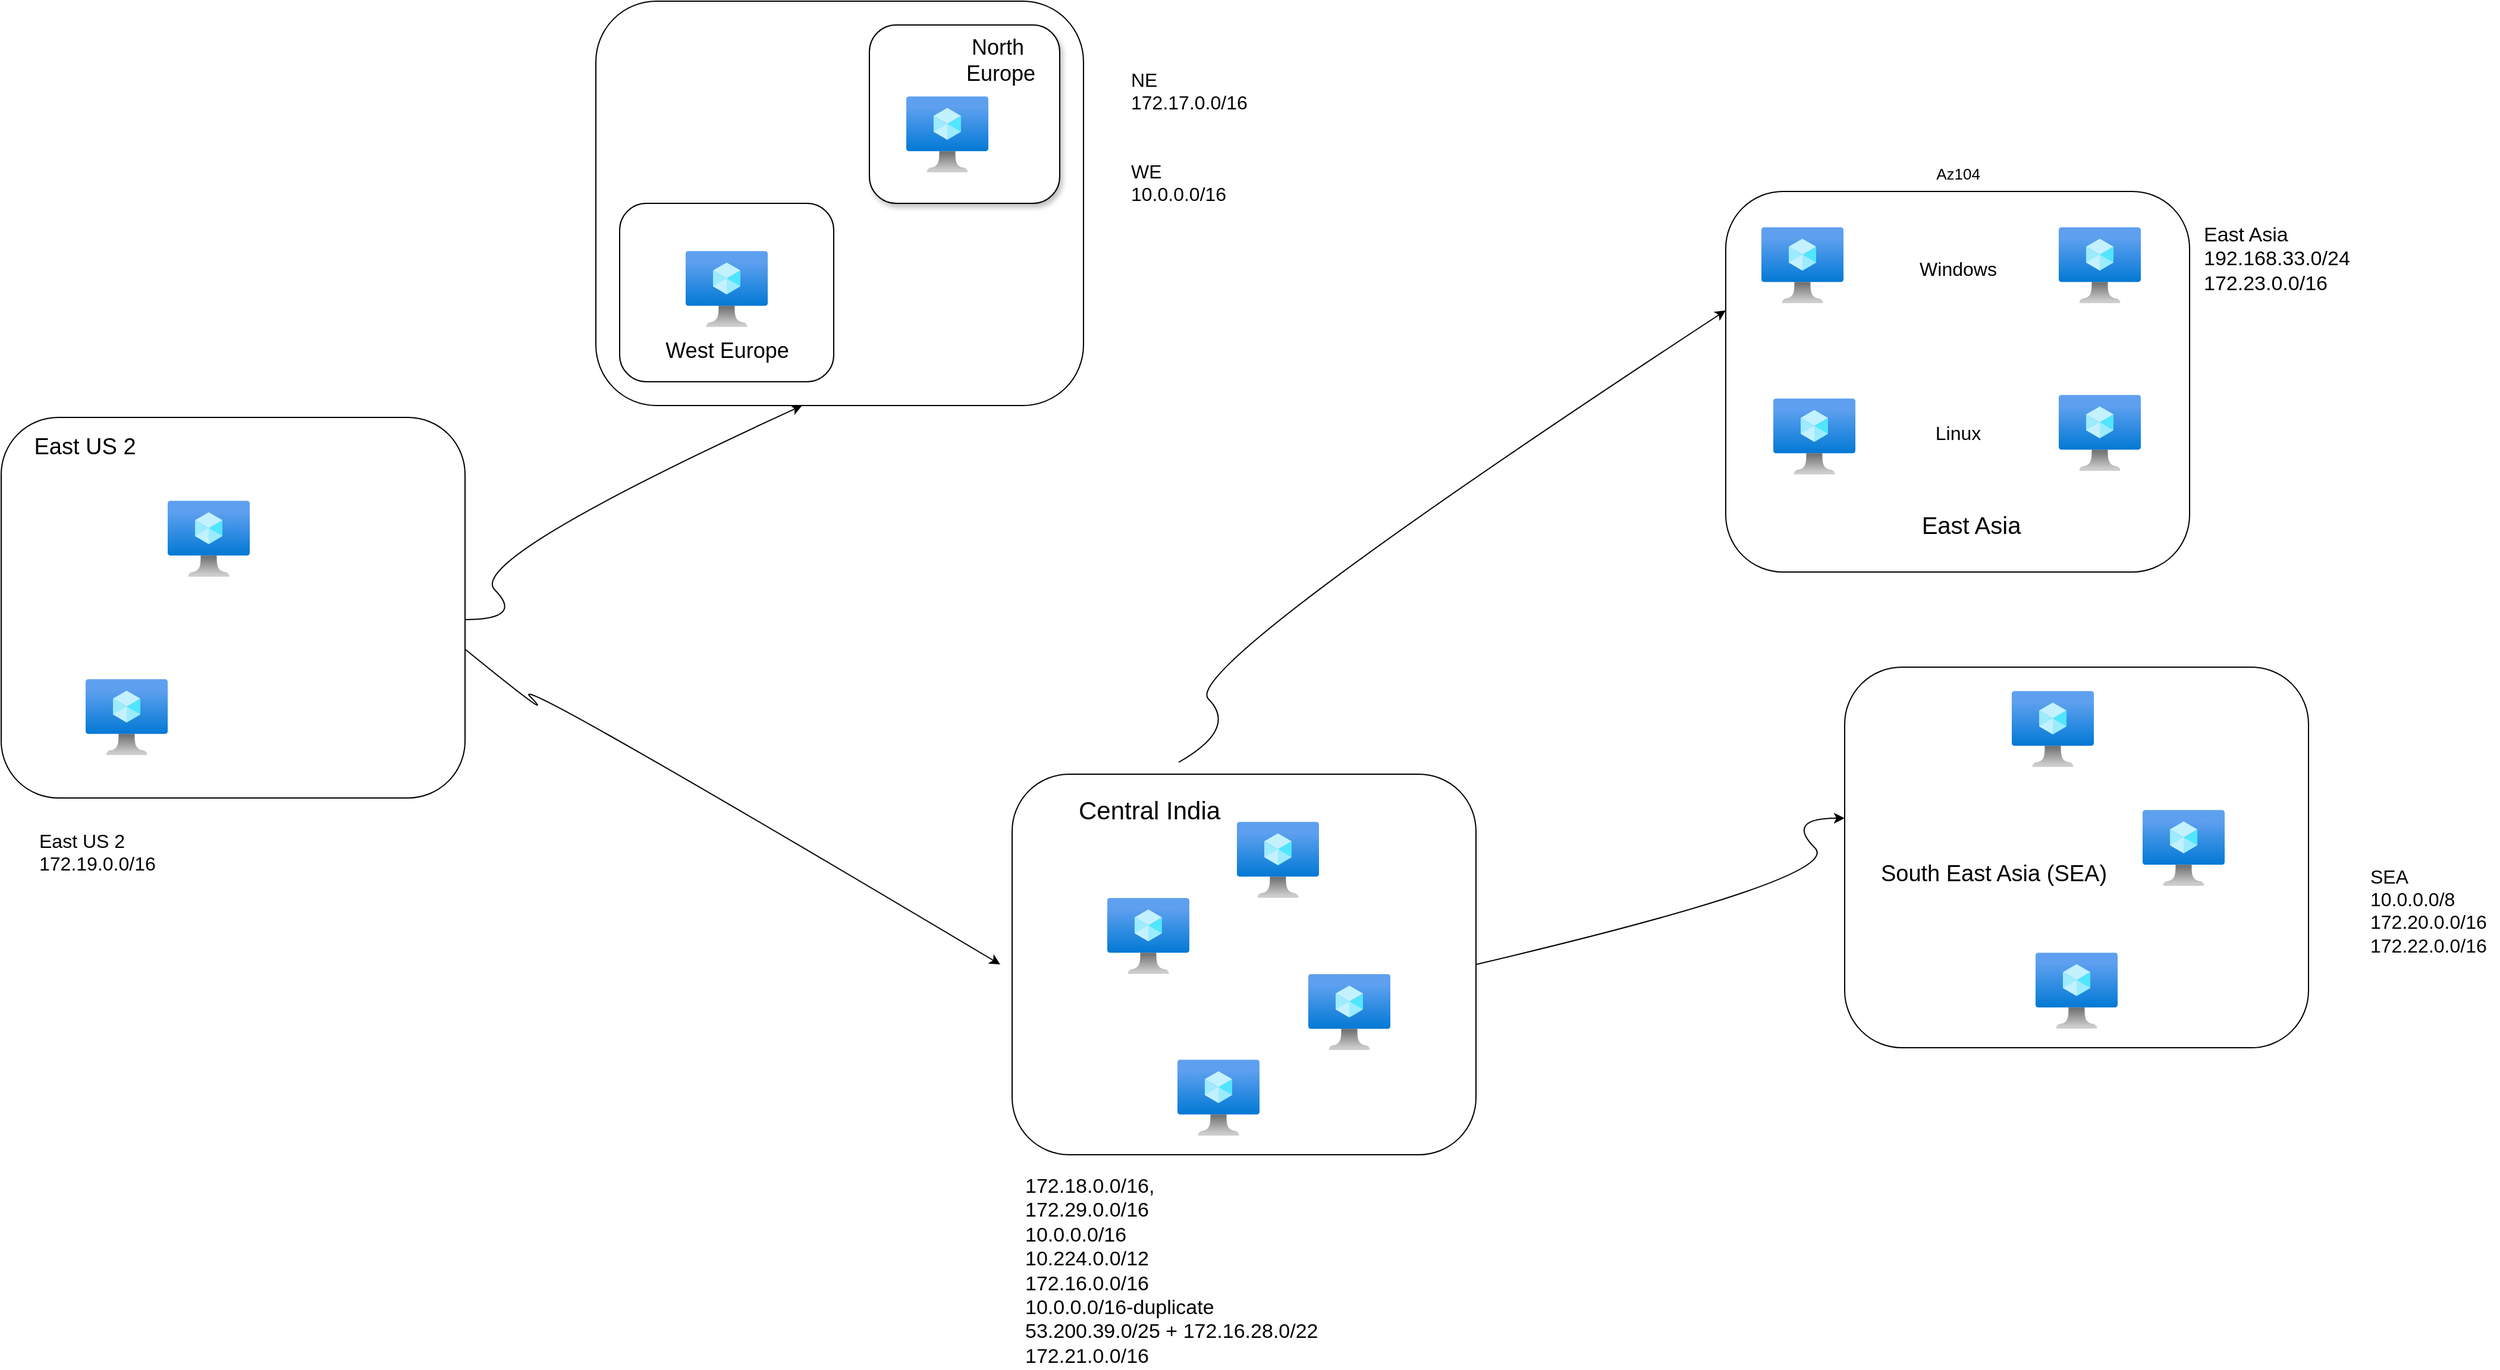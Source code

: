 <mxfile version="26.2.7" pages="4">
  <diagram name="VM Location Region" id="DYNFZNy9s7Flz7Rx167I">
    <mxGraphModel dx="3590" dy="1630" grid="1" gridSize="10" guides="1" tooltips="1" connect="1" arrows="1" fold="1" page="0" pageScale="1" pageWidth="850" pageHeight="1100" math="0" shadow="0">
      <root>
        <mxCell id="0" />
        <mxCell id="1" parent="0" />
        <mxCell id="4VQiV0ycE3jQWibe9DLj-18" value="" style="rounded=1;whiteSpace=wrap;html=1;" vertex="1" parent="1">
          <mxGeometry x="-910" y="80" width="390" height="320" as="geometry" />
        </mxCell>
        <mxCell id="4VQiV0ycE3jQWibe9DLj-17" value="" style="rounded=1;whiteSpace=wrap;html=1;" vertex="1" parent="1">
          <mxGeometry x="-410" y="-270" width="410" height="340" as="geometry" />
        </mxCell>
        <mxCell id="4VQiV0ycE3jQWibe9DLj-16" value="" style="rounded=1;whiteSpace=wrap;html=1;" vertex="1" parent="1">
          <mxGeometry x="640" y="290" width="390" height="320" as="geometry" />
        </mxCell>
        <mxCell id="4VQiV0ycE3jQWibe9DLj-15" value="" style="rounded=1;whiteSpace=wrap;html=1;" vertex="1" parent="1">
          <mxGeometry x="-60" y="380" width="390" height="320" as="geometry" />
        </mxCell>
        <mxCell id="4VQiV0ycE3jQWibe9DLj-3" value="" style="image;html=1;points=[];align=center;fontSize=12;image=img/lib/azure2/compute/Virtual_Machine.svg;aspect=fixed;" vertex="1" parent="1">
          <mxGeometry x="20" y="484" width="69" height="64" as="geometry" />
        </mxCell>
        <mxCell id="4VQiV0ycE3jQWibe9DLj-4" value="" style="image;html=1;points=[];align=center;fontSize=12;image=img/lib/azure2/compute/Virtual_Machine.svg;aspect=fixed;" vertex="1" parent="1">
          <mxGeometry x="79" y="620" width="69" height="64" as="geometry" />
        </mxCell>
        <mxCell id="4VQiV0ycE3jQWibe9DLj-5" value="" style="image;html=1;points=[];align=center;fontSize=12;image=img/lib/azure2/compute/Virtual_Machine.svg;aspect=fixed;" vertex="1" parent="1">
          <mxGeometry x="129" y="420" width="69" height="64" as="geometry" />
        </mxCell>
        <mxCell id="4VQiV0ycE3jQWibe9DLj-6" value="" style="image;html=1;points=[];align=center;fontSize=12;image=img/lib/azure2/compute/Virtual_Machine.svg;aspect=fixed;" vertex="1" parent="1">
          <mxGeometry x="780.5" y="310" width="69" height="64" as="geometry" />
        </mxCell>
        <mxCell id="4VQiV0ycE3jQWibe9DLj-9" value="" style="image;html=1;points=[];align=center;fontSize=12;image=img/lib/azure2/compute/Virtual_Machine.svg;aspect=fixed;" vertex="1" parent="1">
          <mxGeometry x="-839" y="300" width="69" height="64" as="geometry" />
        </mxCell>
        <mxCell id="4VQiV0ycE3jQWibe9DLj-10" value="" style="image;html=1;points=[];align=center;fontSize=12;image=img/lib/azure2/compute/Virtual_Machine.svg;aspect=fixed;" vertex="1" parent="1">
          <mxGeometry x="-770" y="150" width="69" height="64" as="geometry" />
        </mxCell>
        <mxCell id="4VQiV0ycE3jQWibe9DLj-11" value="" style="image;html=1;points=[];align=center;fontSize=12;image=img/lib/azure2/compute/Virtual_Machine.svg;aspect=fixed;" vertex="1" parent="1">
          <mxGeometry x="189" y="548" width="69" height="64" as="geometry" />
        </mxCell>
        <mxCell id="4VQiV0ycE3jQWibe9DLj-12" value="" style="image;html=1;points=[];align=center;fontSize=12;image=img/lib/azure2/compute/Virtual_Machine.svg;aspect=fixed;imageBorder=none;" vertex="1" parent="1">
          <mxGeometry x="890.5" y="410" width="69" height="64" as="geometry" />
        </mxCell>
        <mxCell id="4VQiV0ycE3jQWibe9DLj-21" value="" style="rounded=1;whiteSpace=wrap;html=1;shadow=1;" vertex="1" parent="1">
          <mxGeometry x="-180" y="-250" width="160" height="150" as="geometry" />
        </mxCell>
        <mxCell id="4VQiV0ycE3jQWibe9DLj-13" value="" style="image;html=1;points=[];align=center;fontSize=12;image=img/lib/azure2/compute/Virtual_Machine.svg;aspect=fixed;" vertex="1" parent="1">
          <mxGeometry x="800.5" y="530" width="69" height="64" as="geometry" />
        </mxCell>
        <mxCell id="4VQiV0ycE3jQWibe9DLj-19" value="East US 2" style="text;html=1;align=center;verticalAlign=middle;resizable=0;points=[];autosize=1;strokeColor=none;fillColor=none;strokeWidth=4;fontSize=19;" vertex="1" parent="1">
          <mxGeometry x="-895" y="85" width="110" height="40" as="geometry" />
        </mxCell>
        <mxCell id="4VQiV0ycE3jQWibe9DLj-20" value="" style="rounded=1;whiteSpace=wrap;html=1;" vertex="1" parent="1">
          <mxGeometry x="-390" y="-100" width="180" height="150" as="geometry" />
        </mxCell>
        <mxCell id="4VQiV0ycE3jQWibe9DLj-22" value="Central India" style="text;html=1;align=center;verticalAlign=middle;resizable=0;points=[];autosize=1;strokeColor=none;fillColor=none;fontSize=21;" vertex="1" parent="1">
          <mxGeometry x="-15.5" y="390" width="140" height="40" as="geometry" />
        </mxCell>
        <mxCell id="4VQiV0ycE3jQWibe9DLj-7" value="" style="image;html=1;points=[];align=center;fontSize=12;image=img/lib/azure2/compute/Virtual_Machine.svg;aspect=fixed;" vertex="1" parent="1">
          <mxGeometry x="-149" y="-190" width="69" height="64" as="geometry" />
        </mxCell>
        <mxCell id="4VQiV0ycE3jQWibe9DLj-8" value="" style="image;html=1;points=[];align=center;fontSize=12;image=img/lib/azure2/compute/Virtual_Machine.svg;aspect=fixed;" vertex="1" parent="1">
          <mxGeometry x="-334.5" y="-60" width="69" height="64" as="geometry" />
        </mxCell>
        <mxCell id="4VQiV0ycE3jQWibe9DLj-23" value="West Europe" style="text;html=1;align=center;verticalAlign=middle;resizable=0;points=[];autosize=1;strokeColor=none;fillColor=none;fontSize=18;" vertex="1" parent="1">
          <mxGeometry x="-365" y="4" width="130" height="40" as="geometry" />
        </mxCell>
        <mxCell id="4VQiV0ycE3jQWibe9DLj-24" value="North&amp;nbsp;&lt;div&gt;Europe&lt;/div&gt;" style="text;html=1;align=center;verticalAlign=middle;resizable=0;points=[];autosize=1;strokeColor=none;fillColor=none;fontSize=18;" vertex="1" parent="1">
          <mxGeometry x="-110" y="-250" width="80" height="60" as="geometry" />
        </mxCell>
        <mxCell id="4VQiV0ycE3jQWibe9DLj-25" value="South East Asia (SEA)" style="text;html=1;align=center;verticalAlign=middle;resizable=0;points=[];autosize=1;strokeColor=none;fillColor=none;fontSize=19;" vertex="1" parent="1">
          <mxGeometry x="659.5" y="444" width="210" height="40" as="geometry" />
        </mxCell>
        <mxCell id="4VQiV0ycE3jQWibe9DLj-26" value="" style="rounded=1;whiteSpace=wrap;html=1;" vertex="1" parent="1">
          <mxGeometry x="540" y="-110" width="390" height="320" as="geometry" />
        </mxCell>
        <mxCell id="4VQiV0ycE3jQWibe9DLj-27" value="East Asia" style="text;html=1;align=center;verticalAlign=middle;resizable=0;points=[];autosize=1;strokeColor=none;fillColor=none;fontSize=20;" vertex="1" parent="1">
          <mxGeometry x="690.5" y="150" width="110" height="40" as="geometry" />
        </mxCell>
        <mxCell id="4VQiV0ycE3jQWibe9DLj-28" value="" style="image;html=1;points=[];align=center;fontSize=12;image=img/lib/azure2/compute/Virtual_Machine.svg;aspect=fixed;" vertex="1" parent="1">
          <mxGeometry x="820" y="61" width="69" height="64" as="geometry" />
        </mxCell>
        <mxCell id="4VQiV0ycE3jQWibe9DLj-30" value="" style="image;html=1;points=[];align=center;fontSize=12;image=img/lib/azure2/compute/Virtual_Machine.svg;aspect=fixed;" vertex="1" parent="1">
          <mxGeometry x="820" y="-80" width="69" height="64" as="geometry" />
        </mxCell>
        <mxCell id="4VQiV0ycE3jQWibe9DLj-31" value="" style="image;html=1;points=[];align=center;fontSize=12;image=img/lib/azure2/compute/Virtual_Machine.svg;aspect=fixed;" vertex="1" parent="1">
          <mxGeometry x="570" y="-80" width="69" height="64" as="geometry" />
        </mxCell>
        <mxCell id="4VQiV0ycE3jQWibe9DLj-32" value="Az104" style="text;html=1;align=center;verticalAlign=middle;resizable=0;points=[];autosize=1;strokeColor=none;fillColor=none;fontSize=13;" vertex="1" parent="1">
          <mxGeometry x="705" y="-140" width="60" height="30" as="geometry" />
        </mxCell>
        <mxCell id="4VQiV0ycE3jQWibe9DLj-33" value="" style="curved=1;endArrow=classic;html=1;rounded=0;entryX=0;entryY=0.432;entryDx=0;entryDy=0;entryPerimeter=0;" edge="1" parent="1">
          <mxGeometry width="50" height="50" relative="1" as="geometry">
            <mxPoint x="80" y="370" as="sourcePoint" />
            <mxPoint x="540" y="-10" as="targetPoint" />
            <Array as="points">
              <mxPoint x="130" y="341.76" />
              <mxPoint x="80" y="291.76" />
            </Array>
          </mxGeometry>
        </mxCell>
        <mxCell id="4VQiV0ycE3jQWibe9DLj-35" value="" style="curved=1;endArrow=classic;html=1;rounded=0;entryX=0.423;entryY=1;entryDx=0;entryDy=0;entryPerimeter=0;" edge="1" parent="1" target="4VQiV0ycE3jQWibe9DLj-17">
          <mxGeometry width="50" height="50" relative="1" as="geometry">
            <mxPoint x="-520" y="250" as="sourcePoint" />
            <mxPoint x="-470" y="200" as="targetPoint" />
            <Array as="points">
              <mxPoint x="-470" y="250" />
              <mxPoint x="-520" y="200" />
            </Array>
          </mxGeometry>
        </mxCell>
        <mxCell id="4VQiV0ycE3jQWibe9DLj-36" value="" style="curved=1;endArrow=classic;html=1;rounded=0;exitX=1;exitY=0.609;exitDx=0;exitDy=0;exitPerimeter=0;" edge="1" parent="1" source="4VQiV0ycE3jQWibe9DLj-18">
          <mxGeometry width="50" height="50" relative="1" as="geometry">
            <mxPoint x="-490" y="340" as="sourcePoint" />
            <mxPoint x="-70" y="540" as="targetPoint" />
            <Array as="points">
              <mxPoint x="-440" y="340" />
              <mxPoint x="-490" y="290" />
            </Array>
          </mxGeometry>
        </mxCell>
        <mxCell id="4VQiV0ycE3jQWibe9DLj-37" value="" style="curved=1;endArrow=classic;html=1;rounded=0;exitX=1;exitY=0.5;exitDx=0;exitDy=0;" edge="1" parent="1" source="4VQiV0ycE3jQWibe9DLj-15">
          <mxGeometry width="50" height="50" relative="1" as="geometry">
            <mxPoint x="590" y="467" as="sourcePoint" />
            <mxPoint x="640" y="417" as="targetPoint" />
            <Array as="points">
              <mxPoint x="640" y="467" />
              <mxPoint x="590" y="417" />
            </Array>
          </mxGeometry>
        </mxCell>
        <mxCell id="4VQiV0ycE3jQWibe9DLj-39" value="172.18.0.0/16,&#xa;172.29.0.0/16&#xa;10.0.0.0/16&#xa;10.224.0.0/12&#xa;172.16.0.0/16&#xa;10.0.0.0/16-duplicate&#xa;53.200.39.0/25 + 172.16.28.0/22&#xa;172.21.0.0/16" style="text;whiteSpace=wrap;fontSize=17;" vertex="1" parent="1">
          <mxGeometry x="-51.5" y="710" width="330" height="80" as="geometry" />
        </mxCell>
        <mxCell id="4VQiV0ycE3jQWibe9DLj-40" value="East US 2&#xa;172.19.0.0/16" style="text;whiteSpace=wrap;fontSize=16;" vertex="1" parent="1">
          <mxGeometry x="-880" y="420" width="110" height="50" as="geometry" />
        </mxCell>
        <mxCell id="4VQiV0ycE3jQWibe9DLj-41" value="NE&#xa;172.17.0.0/16&#xa;&#xa;&#xa;WE&#xa;10.0.0.0/16" style="text;whiteSpace=wrap;fontSize=16;" vertex="1" parent="1">
          <mxGeometry x="38" y="-220" width="110" height="110" as="geometry" />
        </mxCell>
        <mxCell id="4VQiV0ycE3jQWibe9DLj-42" value="SEA&#xa;10.0.0.0/8&#xa;172.20.0.0/16&#xa;172.22.0.0/16" style="text;whiteSpace=wrap;fontSize=16;" vertex="1" parent="1">
          <mxGeometry x="1080" y="450" width="110" height="80" as="geometry" />
        </mxCell>
        <mxCell id="4VQiV0ycE3jQWibe9DLj-44" value="East Asia&#xa;192.168.33.0/24&#xa;172.23.0.0/16" style="text;whiteSpace=wrap;fontSize=17;" vertex="1" parent="1">
          <mxGeometry x="940" y="-90" width="150" height="80" as="geometry" />
        </mxCell>
        <mxCell id="4VQiV0ycE3jQWibe9DLj-45" value="" style="image;html=1;points=[];align=center;fontSize=12;image=img/lib/azure2/compute/Virtual_Machine.svg;aspect=fixed;" vertex="1" parent="1">
          <mxGeometry x="580" y="64" width="69" height="64" as="geometry" />
        </mxCell>
        <mxCell id="4VQiV0ycE3jQWibe9DLj-46" value="Windows" style="text;html=1;align=center;verticalAlign=middle;resizable=0;points=[];autosize=1;strokeColor=none;fillColor=none;fontSize=16;" vertex="1" parent="1">
          <mxGeometry x="690" y="-60" width="90" height="30" as="geometry" />
        </mxCell>
        <mxCell id="4VQiV0ycE3jQWibe9DLj-47" value="Linux" style="text;html=1;align=center;verticalAlign=middle;resizable=0;points=[];autosize=1;strokeColor=none;fillColor=none;fontSize=16;" vertex="1" parent="1">
          <mxGeometry x="705" y="78" width="60" height="30" as="geometry" />
        </mxCell>
      </root>
    </mxGraphModel>
  </diagram>
  <diagram id="l08arMTPYN7agoewwX8U" name="Compute-n-Network">
    <mxGraphModel dx="2041" dy="1244" grid="1" gridSize="10" guides="1" tooltips="1" connect="1" arrows="1" fold="1" page="0" pageScale="1" pageWidth="850" pageHeight="1100" math="0" shadow="0">
      <root>
        <mxCell id="0" />
        <mxCell id="1" parent="0" />
        <mxCell id="w0KHQj9pJF_UADy50dS0-27" value="" style="whiteSpace=wrap;html=1;" parent="1" vertex="1">
          <mxGeometry x="650" y="210" width="200" height="450" as="geometry" />
        </mxCell>
        <mxCell id="w0KHQj9pJF_UADy50dS0-79" value="" style="whiteSpace=wrap;html=1;" parent="1" vertex="1">
          <mxGeometry x="705" y="450" width="120" height="60" as="geometry" />
        </mxCell>
        <mxCell id="w0KHQj9pJF_UADy50dS0-2" value="" style="whiteSpace=wrap;html=1;" parent="1" vertex="1">
          <mxGeometry x="910" y="140" width="309.5" height="530" as="geometry" />
        </mxCell>
        <mxCell id="w0KHQj9pJF_UADy50dS0-43" value="" style="whiteSpace=wrap;html=1;" parent="1" vertex="1">
          <mxGeometry x="909" y="150" width="310" height="180" as="geometry" />
        </mxCell>
        <mxCell id="w0KHQj9pJF_UADy50dS0-16" value="" style="whiteSpace=wrap;html=1;" parent="1" vertex="1">
          <mxGeometry x="240" y="100" width="310" height="580" as="geometry" />
        </mxCell>
        <mxCell id="w0KHQj9pJF_UADy50dS0-3" value="" style="whiteSpace=wrap;html=1;" parent="1" vertex="1">
          <mxGeometry x="240" y="470" width="310" height="180" as="geometry" />
        </mxCell>
        <mxCell id="w0KHQj9pJF_UADy50dS0-1" value="" style="whiteSpace=wrap;html=1;" parent="1" vertex="1">
          <mxGeometry x="240" y="140" width="310" height="180" as="geometry" />
        </mxCell>
        <mxCell id="qfs_NuNAC8JmG2uyO3-U-1" value="" style="image;aspect=fixed;html=1;points=[];align=center;fontSize=12;image=img/lib/azure2/compute/Disks.svg;" parent="1" vertex="1">
          <mxGeometry x="280" y="160" width="40.71" height="40" as="geometry" />
        </mxCell>
        <mxCell id="qfs_NuNAC8JmG2uyO3-U-2" value="" style="image;aspect=fixed;html=1;points=[];align=center;fontSize=12;image=img/lib/azure2/compute/Disks.svg;" parent="1" vertex="1">
          <mxGeometry x="440" y="160" width="40.71" height="40" as="geometry" />
        </mxCell>
        <mxCell id="qfs_NuNAC8JmG2uyO3-U-3" value="" style="image;aspect=fixed;html=1;points=[];align=center;fontSize=12;image=img/lib/azure2/compute/Virtual_Machine.svg;" parent="1" vertex="1">
          <mxGeometry x="350" y="240" width="69" height="64" as="geometry" />
        </mxCell>
        <mxCell id="qfs_NuNAC8JmG2uyO3-U-4" value="" style="image;aspect=fixed;html=1;points=[];align=center;fontSize=12;image=img/lib/azure2/compute/Disks.svg;" parent="1" vertex="1">
          <mxGeometry x="960" y="160" width="40.71" height="40" as="geometry" />
        </mxCell>
        <mxCell id="qfs_NuNAC8JmG2uyO3-U-5" value="" style="image;aspect=fixed;html=1;points=[];align=center;fontSize=12;image=img/lib/azure2/compute/Disks.svg;" parent="1" vertex="1">
          <mxGeometry x="1120" y="160" width="40.71" height="40" as="geometry" />
        </mxCell>
        <mxCell id="qfs_NuNAC8JmG2uyO3-U-6" value="" style="image;aspect=fixed;html=1;points=[];align=center;fontSize=12;image=img/lib/azure2/compute/Virtual_Machine.svg;" parent="1" vertex="1">
          <mxGeometry x="1030" y="240" width="69" height="64" as="geometry" />
        </mxCell>
        <mxCell id="qfs_NuNAC8JmG2uyO3-U-7" value="" style="image;aspect=fixed;html=1;points=[];align=center;fontSize=12;image=img/lib/azure2/compute/Disks.svg;" parent="1" vertex="1">
          <mxGeometry x="364.14" y="510" width="40.71" height="40" as="geometry" />
        </mxCell>
        <mxCell id="w0KHQj9pJF_UADy50dS0-70" style="edgeStyle=orthogonalEdgeStyle;rounded=0;orthogonalLoop=1;jettySize=auto;html=1;fillColor=#60a917;strokeColor=#2D7600;" parent="1" source="qfs_NuNAC8JmG2uyO3-U-9" target="w0KHQj9pJF_UADy50dS0-8" edge="1">
          <mxGeometry relative="1" as="geometry" />
        </mxCell>
        <mxCell id="qfs_NuNAC8JmG2uyO3-U-9" value="" style="image;aspect=fixed;html=1;points=[];align=center;fontSize=12;image=img/lib/azure2/compute/Virtual_Machine.svg;" parent="1" vertex="1">
          <mxGeometry x="350" y="570" width="69" height="64" as="geometry" />
        </mxCell>
        <mxCell id="w0KHQj9pJF_UADy50dS0-4" value="VM-1" style="text;html=1;align=center;verticalAlign=middle;resizable=0;points=[];autosize=1;strokeColor=none;fillColor=none;" parent="1" vertex="1">
          <mxGeometry x="430.71" y="288" width="50" height="30" as="geometry" />
        </mxCell>
        <mxCell id="w0KHQj9pJF_UADy50dS0-5" value="VM-2" style="text;html=1;align=center;verticalAlign=middle;resizable=0;points=[];autosize=1;strokeColor=none;fillColor=none;" parent="1" vertex="1">
          <mxGeometry x="1099" y="288" width="50" height="30" as="geometry" />
        </mxCell>
        <mxCell id="w0KHQj9pJF_UADy50dS0-6" value="VM-3" style="text;html=1;align=center;verticalAlign=middle;resizable=0;points=[];autosize=1;strokeColor=none;fillColor=none;" parent="1" vertex="1">
          <mxGeometry x="430.71" y="604" width="50" height="30" as="geometry" />
        </mxCell>
        <mxCell id="w0KHQj9pJF_UADy50dS0-7" value="" style="image;aspect=fixed;html=1;points=[];align=center;fontSize=12;image=img/lib/azure2/networking/Network_Interfaces.svg;" parent="1" vertex="1">
          <mxGeometry x="397.69" y="570" width="22.67" height="20" as="geometry" />
        </mxCell>
        <mxCell id="w0KHQj9pJF_UADy50dS0-8" value="" style="image;aspect=fixed;html=1;points=[];align=center;fontSize=12;image=img/lib/azure2/networking/Network_Interfaces.svg;" parent="1" vertex="1">
          <mxGeometry x="687.33" y="330" width="22.67" height="20" as="geometry" />
        </mxCell>
        <mxCell id="w0KHQj9pJF_UADy50dS0-71" style="edgeStyle=orthogonalEdgeStyle;rounded=0;orthogonalLoop=1;jettySize=auto;html=1;" parent="1" source="w0KHQj9pJF_UADy50dS0-9" target="w0KHQj9pJF_UADy50dS0-12" edge="1">
          <mxGeometry relative="1" as="geometry" />
        </mxCell>
        <mxCell id="w0KHQj9pJF_UADy50dS0-9" value="" style="image;aspect=fixed;html=1;points=[];align=center;fontSize=12;image=img/lib/azure2/networking/Network_Interfaces.svg;" parent="1" vertex="1">
          <mxGeometry x="1015.36" y="240" width="22.67" height="20" as="geometry" />
        </mxCell>
        <mxCell id="w0KHQj9pJF_UADy50dS0-11" value="" style="image;aspect=fixed;html=1;points=[];align=center;fontSize=12;image=img/lib/azure2/networking/Network_Interfaces.svg;" parent="1" vertex="1">
          <mxGeometry x="404.85" y="270" width="22.67" height="20" as="geometry" />
        </mxCell>
        <mxCell id="w0KHQj9pJF_UADy50dS0-12" value="" style="image;aspect=fixed;html=1;points=[];align=center;fontSize=12;image=img/lib/azure2/networking/Network_Interfaces.svg;" parent="1" vertex="1">
          <mxGeometry x="774.46" y="326" width="22.67" height="20" as="geometry" />
        </mxCell>
        <mxCell id="w0KHQj9pJF_UADy50dS0-13" value="East Asia" style="text;html=1;align=center;verticalAlign=middle;resizable=0;points=[];autosize=1;strokeColor=none;fillColor=none;" parent="1" vertex="1">
          <mxGeometry x="240" y="70" width="70" height="30" as="geometry" />
        </mxCell>
        <mxCell id="w0KHQj9pJF_UADy50dS0-14" value="" style="image;aspect=fixed;html=1;points=[];align=center;fontSize=12;image=img/lib/azure2/networking/Bastions.svg;" parent="1" vertex="1">
          <mxGeometry x="102.67" y="370" width="34.12" height="40" as="geometry" />
        </mxCell>
        <mxCell id="w0KHQj9pJF_UADy50dS0-40" style="edgeStyle=orthogonalEdgeStyle;rounded=0;orthogonalLoop=1;jettySize=auto;html=1;" parent="1" source="w0KHQj9pJF_UADy50dS0-15" target="qfs_NuNAC8JmG2uyO3-U-9" edge="1">
          <mxGeometry relative="1" as="geometry">
            <Array as="points">
              <mxPoint x="120" y="602" />
            </Array>
          </mxGeometry>
        </mxCell>
        <mxCell id="w0KHQj9pJF_UADy50dS0-15" value="Bastion" style="text;html=1;align=center;verticalAlign=middle;resizable=0;points=[];autosize=1;strokeColor=none;fillColor=none;" parent="1" vertex="1">
          <mxGeometry x="89.73" y="420" width="60" height="30" as="geometry" />
        </mxCell>
        <mxCell id="w0KHQj9pJF_UADy50dS0-17" value="Subnet-A" style="text;html=1;align=center;verticalAlign=middle;resizable=0;points=[];autosize=1;strokeColor=none;fillColor=none;" parent="1" vertex="1">
          <mxGeometry x="350" y="110" width="70" height="30" as="geometry" />
        </mxCell>
        <mxCell id="w0KHQj9pJF_UADy50dS0-18" value="Subnet-B" style="text;html=1;align=center;verticalAlign=middle;resizable=0;points=[];autosize=1;strokeColor=none;fillColor=none;" parent="1" vertex="1">
          <mxGeometry x="340" y="660" width="70" height="30" as="geometry" />
        </mxCell>
        <mxCell id="w0KHQj9pJF_UADy50dS0-19" value="Subnet-1" style="text;html=1;align=center;verticalAlign=middle;resizable=0;points=[];autosize=1;strokeColor=none;fillColor=none;" parent="1" vertex="1">
          <mxGeometry x="1030" y="304" width="70" height="30" as="geometry" />
        </mxCell>
        <mxCell id="w0KHQj9pJF_UADy50dS0-20" value="OS Disk" style="text;html=1;align=center;verticalAlign=middle;resizable=0;points=[];autosize=1;strokeColor=none;fillColor=none;" parent="1" vertex="1">
          <mxGeometry x="260" y="200" width="70" height="30" as="geometry" />
        </mxCell>
        <mxCell id="w0KHQj9pJF_UADy50dS0-21" value="OS Disk" style="text;html=1;align=center;verticalAlign=middle;resizable=0;points=[];autosize=1;strokeColor=none;fillColor=none;" parent="1" vertex="1">
          <mxGeometry x="350.36" y="480" width="70" height="30" as="geometry" />
        </mxCell>
        <mxCell id="w0KHQj9pJF_UADy50dS0-22" value="OS Disk" style="text;html=1;align=center;verticalAlign=middle;resizable=0;points=[];autosize=1;strokeColor=none;fillColor=none;" parent="1" vertex="1">
          <mxGeometry x="945.36" y="200" width="70" height="30" as="geometry" />
        </mxCell>
        <mxCell id="w0KHQj9pJF_UADy50dS0-23" value="Data Disk" style="text;html=1;align=center;verticalAlign=middle;resizable=0;points=[];autosize=1;strokeColor=none;fillColor=none;" parent="1" vertex="1">
          <mxGeometry x="420.36" y="200" width="80" height="30" as="geometry" />
        </mxCell>
        <mxCell id="w0KHQj9pJF_UADy50dS0-24" value="Data Disk" style="text;html=1;align=center;verticalAlign=middle;resizable=0;points=[];autosize=1;strokeColor=none;fillColor=none;" parent="1" vertex="1">
          <mxGeometry x="1099" y="200" width="80" height="30" as="geometry" />
        </mxCell>
        <mxCell id="w0KHQj9pJF_UADy50dS0-26" value="" style="image;aspect=fixed;html=1;points=[];align=center;fontSize=12;image=img/lib/azure2/compute/Virtual_Machine.svg;" parent="1" vertex="1">
          <mxGeometry x="710" y="287" width="69" height="64" as="geometry" />
        </mxCell>
        <mxCell id="w0KHQj9pJF_UADy50dS0-28" value="VNet-Non-Prod" style="text;html=1;align=center;verticalAlign=middle;resizable=0;points=[];autosize=1;strokeColor=none;fillColor=none;" parent="1" vertex="1">
          <mxGeometry x="1009" y="110" width="110" height="30" as="geometry" />
        </mxCell>
        <mxCell id="w0KHQj9pJF_UADy50dS0-29" value="VNet-Prod" style="text;html=1;align=center;verticalAlign=middle;resizable=0;points=[];autosize=1;strokeColor=none;fillColor=none;" parent="1" vertex="1">
          <mxGeometry x="350.71" y="78" width="80" height="30" as="geometry" />
        </mxCell>
        <mxCell id="w0KHQj9pJF_UADy50dS0-30" value="VNet-Hub/Subnet-NVA" style="text;html=1;align=center;verticalAlign=middle;resizable=0;points=[];autosize=1;strokeColor=none;fillColor=none;" parent="1" vertex="1">
          <mxGeometry x="669.5" y="170" width="150" height="30" as="geometry" />
        </mxCell>
        <mxCell id="w0KHQj9pJF_UADy50dS0-32" style="edgeStyle=orthogonalEdgeStyle;rounded=0;orthogonalLoop=1;jettySize=auto;html=1;entryX=1;entryY=0.5;entryDx=0;entryDy=0;" parent="1" source="w0KHQj9pJF_UADy50dS0-31" target="w0KHQj9pJF_UADy50dS0-1" edge="1">
          <mxGeometry relative="1" as="geometry">
            <Array as="points">
              <mxPoint x="580" y="230" />
            </Array>
          </mxGeometry>
        </mxCell>
        <mxCell id="w0KHQj9pJF_UADy50dS0-31" value="" style="image;aspect=fixed;html=1;points=[];align=center;fontSize=12;image=img/lib/azure2/networking/Network_Security_Groups.svg;" parent="1" vertex="1">
          <mxGeometry x="570" y="372" width="32.94" height="40" as="geometry" />
        </mxCell>
        <mxCell id="w0KHQj9pJF_UADy50dS0-35" style="edgeStyle=orthogonalEdgeStyle;rounded=0;orthogonalLoop=1;jettySize=auto;html=1;entryX=1.003;entryY=0.55;entryDx=0;entryDy=0;entryPerimeter=0;" parent="1" source="w0KHQj9pJF_UADy50dS0-31" target="w0KHQj9pJF_UADy50dS0-3" edge="1">
          <mxGeometry relative="1" as="geometry">
            <Array as="points">
              <mxPoint x="587" y="569" />
            </Array>
          </mxGeometry>
        </mxCell>
        <mxCell id="w0KHQj9pJF_UADy50dS0-36" value="&lt;span style=&quot;color: rgb(0, 0, 0); font-family: Helvetica; font-size: 12px; font-style: normal; font-variant-ligatures: normal; font-variant-caps: normal; font-weight: 400; letter-spacing: normal; orphans: 2; text-align: center; text-indent: 0px; text-transform: none; widows: 2; word-spacing: 0px; -webkit-text-stroke-width: 0px; white-space: nowrap; background-color: rgb(255, 255, 255); text-decoration-thickness: initial; text-decoration-style: initial; text-decoration-color: initial; float: none; display: inline !important;&quot;&gt;Bastion Subnet&lt;/span&gt;" style="text;whiteSpace=wrap;html=1;" parent="1" vertex="1">
          <mxGeometry x="350.71" y="390" width="70" height="20" as="geometry" />
        </mxCell>
        <mxCell id="w0KHQj9pJF_UADy50dS0-37" value="" style="image;aspect=fixed;html=1;points=[];align=center;fontSize=12;image=img/lib/azure2/networking/Route_Tables.svg;" parent="1" vertex="1">
          <mxGeometry x="510.77" y="630" width="39.23" height="38" as="geometry" />
        </mxCell>
        <mxCell id="w0KHQj9pJF_UADy50dS0-38" value="" style="image;aspect=fixed;html=1;points=[];align=center;fontSize=12;image=img/lib/azure2/networking/Route_Tables.svg;" parent="1" vertex="1">
          <mxGeometry x="1190" y="296" width="39.23" height="38" as="geometry" />
        </mxCell>
        <mxCell id="w0KHQj9pJF_UADy50dS0-39" style="edgeStyle=orthogonalEdgeStyle;rounded=0;orthogonalLoop=1;jettySize=auto;html=1;entryX=0.014;entryY=0.406;entryDx=0;entryDy=0;entryPerimeter=0;fillColor=#dae8fc;strokeColor=#6c8ebf;" parent="1" source="w0KHQj9pJF_UADy50dS0-14" target="qfs_NuNAC8JmG2uyO3-U-3" edge="1">
          <mxGeometry relative="1" as="geometry">
            <Array as="points">
              <mxPoint x="120" y="266" />
            </Array>
          </mxGeometry>
        </mxCell>
        <mxCell id="w0KHQj9pJF_UADy50dS0-41" value="" style="edgeStyle=none;orthogonalLoop=1;jettySize=auto;html=1;rounded=0;dashed=1;shape=link;exitX=1.005;exitY=0.397;exitDx=0;exitDy=0;exitPerimeter=0;" parent="1" source="w0KHQj9pJF_UADy50dS0-16" edge="1">
          <mxGeometry width="80" relative="1" as="geometry">
            <mxPoint x="550" y="120" as="sourcePoint" />
            <mxPoint x="650" y="330" as="targetPoint" />
            <Array as="points" />
          </mxGeometry>
        </mxCell>
        <mxCell id="w0KHQj9pJF_UADy50dS0-42" value="" style="edgeStyle=none;orthogonalLoop=1;jettySize=auto;html=1;rounded=0;shape=link;dashed=1;exitX=1.007;exitY=0.267;exitDx=0;exitDy=0;exitPerimeter=0;" parent="1" source="w0KHQj9pJF_UADy50dS0-27" edge="1">
          <mxGeometry width="80" relative="1" as="geometry">
            <mxPoint x="850" y="320" as="sourcePoint" />
            <mxPoint x="910" y="330" as="targetPoint" />
            <Array as="points" />
          </mxGeometry>
        </mxCell>
        <mxCell id="w0KHQj9pJF_UADy50dS0-44" value="VNet Peering" style="text;html=1;align=center;verticalAlign=middle;resizable=0;points=[];autosize=1;strokeColor=none;fillColor=none;rotation=-91;" parent="1" vertex="1">
          <mxGeometry x="579.5" y="370" width="90" height="30" as="geometry" />
        </mxCell>
        <mxCell id="w0KHQj9pJF_UADy50dS0-45" value="VNet Peering" style="text;html=1;align=center;verticalAlign=middle;resizable=0;points=[];autosize=1;strokeColor=none;fillColor=none;rotation=-90;" parent="1" vertex="1">
          <mxGeometry x="830" y="370" width="90" height="30" as="geometry" />
        </mxCell>
        <mxCell id="w0KHQj9pJF_UADy50dS0-48" value="East Asia" style="text;html=1;align=center;verticalAlign=middle;resizable=0;points=[];autosize=1;strokeColor=none;fillColor=none;" parent="1" vertex="1">
          <mxGeometry x="797.13" y="668" width="70" height="30" as="geometry" />
        </mxCell>
        <mxCell id="w0KHQj9pJF_UADy50dS0-49" value="Central India" style="text;html=1;align=center;verticalAlign=middle;resizable=0;points=[];autosize=1;strokeColor=none;fillColor=none;" parent="1" vertex="1">
          <mxGeometry x="900" y="108" width="90" height="30" as="geometry" />
        </mxCell>
        <mxCell id="w0KHQj9pJF_UADy50dS0-50" value="" style="sketch=0;outlineConnect=0;fontColor=#232F3E;gradientColor=none;fillColor=#232F3D;strokeColor=none;dashed=0;verticalLabelPosition=bottom;verticalAlign=top;align=center;html=1;fontSize=12;fontStyle=0;aspect=fixed;pointerEvents=1;shape=mxgraph.aws4.authenticated_user;" parent="1" vertex="1">
          <mxGeometry x="-100" y="346" width="78" height="78" as="geometry" />
        </mxCell>
        <mxCell id="w0KHQj9pJF_UADy50dS0-51" value="" style="shape=flexArrow;endArrow=classic;html=1;rounded=0;" parent="1" edge="1">
          <mxGeometry width="50" height="50" relative="1" as="geometry">
            <mxPoint x="-10" y="400" as="sourcePoint" />
            <mxPoint x="70" y="400" as="targetPoint" />
          </mxGeometry>
        </mxCell>
        <mxCell id="w0KHQj9pJF_UADy50dS0-52" value="User" style="text;html=1;align=center;verticalAlign=middle;resizable=0;points=[];autosize=1;strokeColor=none;fillColor=none;" parent="1" vertex="1">
          <mxGeometry x="-100" y="432" width="50" height="30" as="geometry" />
        </mxCell>
        <mxCell id="w0KHQj9pJF_UADy50dS0-53" value="" style="aspect=fixed;sketch=0;html=1;dashed=0;whitespace=wrap;verticalLabelPosition=bottom;verticalAlign=top;fillColor=#2875E2;strokeColor=#ffffff;points=[[0.005,0.63,0],[0.1,0.2,0],[0.9,0.2,0],[0.5,0,0],[0.995,0.63,0],[0.72,0.99,0],[0.5,1,0],[0.28,0.99,0]];shape=mxgraph.kubernetes.icon2;prIcon=user" parent="1" vertex="1">
          <mxGeometry x="650" y="12" width="50" height="48" as="geometry" />
        </mxCell>
        <mxCell id="w0KHQj9pJF_UADy50dS0-54" value="" style="aspect=fixed;sketch=0;html=1;dashed=0;whitespace=wrap;verticalLabelPosition=bottom;verticalAlign=top;fillColor=#60a917;strokeColor=#2D7600;points=[[0.005,0.63,0],[0.1,0.2,0],[0.9,0.2,0],[0.5,0,0],[0.995,0.63,0],[0.72,0.99,0],[0.5,1,0],[0.28,0.99,0]];shape=mxgraph.kubernetes.icon2;prIcon=user;fontColor=#ffffff;" parent="1" vertex="1">
          <mxGeometry x="737.13" y="30" width="50" height="48" as="geometry" />
        </mxCell>
        <mxCell id="w0KHQj9pJF_UADy50dS0-55" value="" style="aspect=fixed;sketch=0;html=1;dashed=0;whitespace=wrap;verticalLabelPosition=bottom;verticalAlign=top;fillColor=#1ba1e2;strokeColor=#006EAF;points=[[0.005,0.63,0],[0.1,0.2,0],[0.9,0.2,0],[0.5,0,0],[0.995,0.63,0],[0.72,0.99,0],[0.5,1,0],[0.28,0.99,0]];shape=mxgraph.kubernetes.icon2;prIcon=user;fontColor=#ffffff;" parent="1" vertex="1">
          <mxGeometry x="830" y="12" width="50" height="48" as="geometry" />
        </mxCell>
        <mxCell id="w0KHQj9pJF_UADy50dS0-56" value="Admin" style="text;html=1;align=center;verticalAlign=middle;resizable=0;points=[];autosize=1;strokeColor=none;fillColor=none;" parent="1" vertex="1">
          <mxGeometry x="645" y="60" width="60" height="30" as="geometry" />
        </mxCell>
        <mxCell id="w0KHQj9pJF_UADy50dS0-57" value="Reader" style="text;html=1;align=center;verticalAlign=middle;resizable=0;points=[];autosize=1;strokeColor=none;fillColor=none;" parent="1" vertex="1">
          <mxGeometry x="830" y="60" width="60" height="30" as="geometry" />
        </mxCell>
        <mxCell id="w0KHQj9pJF_UADy50dS0-61" style="edgeStyle=orthogonalEdgeStyle;rounded=0;orthogonalLoop=1;jettySize=auto;html=1;" parent="1" source="w0KHQj9pJF_UADy50dS0-59" edge="1">
          <mxGeometry relative="1" as="geometry">
            <mxPoint x="860" y="10" as="targetPoint" />
          </mxGeometry>
        </mxCell>
        <mxCell id="w0KHQj9pJF_UADy50dS0-63" style="edgeStyle=orthogonalEdgeStyle;rounded=0;orthogonalLoop=1;jettySize=auto;html=1;entryX=0.495;entryY=0.051;entryDx=0;entryDy=0;entryPerimeter=0;" parent="1" source="w0KHQj9pJF_UADy50dS0-59" target="w0KHQj9pJF_UADy50dS0-54" edge="1">
          <mxGeometry relative="1" as="geometry">
            <mxPoint x="762.125" y="50" as="targetPoint" />
          </mxGeometry>
        </mxCell>
        <mxCell id="w0KHQj9pJF_UADy50dS0-59" value="" style="image;aspect=fixed;html=1;points=[];align=center;fontSize=12;image=img/lib/azure2/other/Entra_Identity.svg;" parent="1" vertex="1">
          <mxGeometry x="745.25" y="-30" width="33.75" height="30" as="geometry" />
        </mxCell>
        <mxCell id="w0KHQj9pJF_UADy50dS0-60" style="edgeStyle=orthogonalEdgeStyle;rounded=0;orthogonalLoop=1;jettySize=auto;html=1;entryX=0.5;entryY=0;entryDx=0;entryDy=0;entryPerimeter=0;" parent="1" source="w0KHQj9pJF_UADy50dS0-59" target="w0KHQj9pJF_UADy50dS0-53" edge="1">
          <mxGeometry relative="1" as="geometry" />
        </mxCell>
        <mxCell id="w0KHQj9pJF_UADy50dS0-64" value="Entra ID" style="text;html=1;align=center;verticalAlign=middle;resizable=0;points=[];autosize=1;strokeColor=none;fillColor=none;" parent="1" vertex="1">
          <mxGeometry x="727.13" y="-60" width="70" height="30" as="geometry" />
        </mxCell>
        <mxCell id="w0KHQj9pJF_UADy50dS0-66" value="" style="image;aspect=fixed;html=1;points=[];align=center;fontSize=12;image=img/lib/azure2/storage/Storage_Accounts.svg;" parent="1" vertex="1">
          <mxGeometry x="240" y="730" width="65" height="52" as="geometry" />
        </mxCell>
        <mxCell id="w0KHQj9pJF_UADy50dS0-67" value="&lt;font style=&quot;font-size: 16px;&quot;&gt;Storage Account&lt;/font&gt;" style="text;html=1;align=center;verticalAlign=middle;resizable=0;points=[];autosize=1;strokeColor=none;fillColor=none;" parent="1" vertex="1">
          <mxGeometry x="200" y="782" width="140" height="30" as="geometry" />
        </mxCell>
        <mxCell id="w0KHQj9pJF_UADy50dS0-68" value="&lt;font style=&quot;font-size: 10px;&quot;&gt;NVA/Custom NVA&lt;/font&gt;" style="text;html=1;align=center;verticalAlign=middle;resizable=0;points=[];autosize=1;strokeColor=none;fillColor=none;" parent="1" vertex="1">
          <mxGeometry x="705" y="351" width="100" height="30" as="geometry" />
        </mxCell>
        <mxCell id="w0KHQj9pJF_UADy50dS0-69" value="" style="image;aspect=fixed;html=1;points=[];align=center;fontSize=12;image=img/lib/azure2/networking/Load_Balancers.svg;" parent="1" vertex="1">
          <mxGeometry x="719" y="544" width="72" height="72" as="geometry" />
        </mxCell>
        <mxCell id="w0KHQj9pJF_UADy50dS0-72" value="" style="whiteSpace=wrap;html=1;" parent="1" vertex="1">
          <mxGeometry x="910" y="450" width="310" height="180" as="geometry" />
        </mxCell>
        <mxCell id="w0KHQj9pJF_UADy50dS0-73" value="Private Endpoint Subnet" style="text;html=1;align=center;verticalAlign=middle;resizable=0;points=[];autosize=1;strokeColor=none;fillColor=none;" parent="1" vertex="1">
          <mxGeometry x="989" y="604" width="150" height="30" as="geometry" />
        </mxCell>
        <mxCell id="w0KHQj9pJF_UADy50dS0-74" value="" style="edgeStyle=none;orthogonalLoop=1;jettySize=auto;html=1;rounded=0;entryX=0.003;entryY=0.049;entryDx=0;entryDy=0;entryPerimeter=0;shape=link;" parent="1" target="w0KHQj9pJF_UADy50dS0-43" edge="1">
          <mxGeometry width="80" relative="1" as="geometry">
            <mxPoint x="550" y="158.82" as="sourcePoint" />
            <mxPoint x="630" y="158.82" as="targetPoint" />
            <Array as="points" />
          </mxGeometry>
        </mxCell>
        <mxCell id="w0KHQj9pJF_UADy50dS0-75" value="VNet Peering Bypass" style="edgeLabel;html=1;align=center;verticalAlign=middle;resizable=0;points=[];" parent="w0KHQj9pJF_UADy50dS0-74" vertex="1" connectable="0">
          <mxGeometry x="0.266" y="2" relative="1" as="geometry">
            <mxPoint as="offset" />
          </mxGeometry>
        </mxCell>
        <mxCell id="w0KHQj9pJF_UADy50dS0-10" value="" style="image;aspect=fixed;html=1;points=[];align=center;fontSize=12;image=img/lib/azure2/networking/Network_Interfaces.svg;" parent="1" vertex="1">
          <mxGeometry x="1033.16" y="540" width="66.84" height="58.97" as="geometry" />
        </mxCell>
        <mxCell id="w0KHQj9pJF_UADy50dS0-76" style="edgeStyle=orthogonalEdgeStyle;rounded=0;orthogonalLoop=1;jettySize=auto;html=1;entryX=0.842;entryY=0.942;entryDx=0;entryDy=0;entryPerimeter=0;" parent="1" source="w0KHQj9pJF_UADy50dS0-66" target="w0KHQj9pJF_UADy50dS0-10" edge="1">
          <mxGeometry relative="1" as="geometry" />
        </mxCell>
        <mxCell id="w0KHQj9pJF_UADy50dS0-77" value="" style="image;aspect=fixed;html=1;points=[];align=center;fontSize=12;image=img/lib/azure2/networking/Network_Interfaces.svg;" parent="1" vertex="1">
          <mxGeometry x="714" y="462" width="38.4" height="33.88" as="geometry" />
        </mxCell>
        <mxCell id="w0KHQj9pJF_UADy50dS0-78" value="" style="image;aspect=fixed;html=1;points=[];align=center;fontSize=12;image=img/lib/azure2/networking/Network_Interfaces.svg;" parent="1" vertex="1">
          <mxGeometry x="774.46" y="462.82" width="36.55" height="32.24" as="geometry" />
        </mxCell>
        <mxCell id="w0KHQj9pJF_UADy50dS0-80" value="Azure LB" style="text;html=1;align=center;verticalAlign=middle;resizable=0;points=[];autosize=1;strokeColor=none;fillColor=none;" parent="1" vertex="1">
          <mxGeometry x="721" y="620" width="70" height="30" as="geometry" />
        </mxCell>
        <mxCell id="w0KHQj9pJF_UADy50dS0-81" style="edgeStyle=orthogonalEdgeStyle;rounded=0;orthogonalLoop=1;jettySize=auto;html=1;entryX=0.414;entryY=0.944;entryDx=0;entryDy=0;entryPerimeter=0;" parent="1" source="w0KHQj9pJF_UADy50dS0-69" target="w0KHQj9pJF_UADy50dS0-79" edge="1">
          <mxGeometry relative="1" as="geometry" />
        </mxCell>
        <mxCell id="w0KHQj9pJF_UADy50dS0-82" value="Backend Pool" style="text;html=1;align=center;verticalAlign=middle;resizable=0;points=[];autosize=1;strokeColor=none;fillColor=none;rounded=1;" parent="1" vertex="1">
          <mxGeometry x="710" y="424" width="100" height="30" as="geometry" />
        </mxCell>
        <mxCell id="w0KHQj9pJF_UADy50dS0-83" value="Compute Admin" style="text;html=1;align=center;verticalAlign=middle;resizable=0;points=[];autosize=1;strokeColor=none;fillColor=none;" parent="1" vertex="1">
          <mxGeometry x="707.13" y="80" width="110" height="30" as="geometry" />
        </mxCell>
        <mxCell id="w0KHQj9pJF_UADy50dS0-84" value="" style="image;aspect=fixed;html=1;points=[];align=center;fontSize=12;image=img/lib/azure2/networking/Network_Security_Groups.svg;" parent="1" vertex="1">
          <mxGeometry x="909" y="294" width="32.94" height="40" as="geometry" />
        </mxCell>
        <mxCell id="w0KHQj9pJF_UADy50dS0-85" value="" style="image;aspect=fixed;html=1;points=[];align=center;fontSize=12;image=img/lib/azure2/networking/Network_Security_Groups.svg;" parent="1" vertex="1">
          <mxGeometry x="912.42" y="450" width="32.94" height="40" as="geometry" />
        </mxCell>
        <mxCell id="w0KHQj9pJF_UADy50dS0-86" value="" style="image;aspect=fixed;html=1;points=[];align=center;fontSize=12;image=img/lib/azure2/networking/Network_Security_Groups.svg;" parent="1" vertex="1">
          <mxGeometry x="654.39" y="210" width="32.94" height="40" as="geometry" />
        </mxCell>
      </root>
    </mxGraphModel>
  </diagram>
  <diagram id="4r0_WJJvqtdXUWdpl9aS" name="Log Analytics Workspace">
    <mxGraphModel dx="1034" dy="738" grid="1" gridSize="10" guides="1" tooltips="1" connect="1" arrows="1" fold="1" page="0" pageScale="1" pageWidth="850" pageHeight="1100" math="0" shadow="0">
      <root>
        <mxCell id="0" />
        <mxCell id="1" parent="0" />
        <mxCell id="jAUxB-ZycsxTL1IpGwOi-1" value="" style="image;aspect=fixed;html=1;points=[];align=center;fontSize=12;image=img/lib/azure2/compute/Virtual_Machine.svg;" vertex="1" parent="1">
          <mxGeometry x="960" y="120" width="69" height="64" as="geometry" />
        </mxCell>
        <mxCell id="jAUxB-ZycsxTL1IpGwOi-2" value="" style="image;aspect=fixed;html=1;points=[];align=center;fontSize=12;image=img/lib/azure2/compute/Virtual_Machine.svg;" vertex="1" parent="1">
          <mxGeometry x="970" y="450" width="69" height="64" as="geometry" />
        </mxCell>
        <mxCell id="jAUxB-ZycsxTL1IpGwOi-3" value="" style="image;aspect=fixed;html=1;points=[];align=center;fontSize=12;image=img/lib/azure2/analytics/Log_Analytics_Workspaces.svg;" vertex="1" parent="1">
          <mxGeometry x="460" y="40" width="64" height="64" as="geometry" />
        </mxCell>
        <mxCell id="jAUxB-ZycsxTL1IpGwOi-4" value="Data Collection Endpoint" style="text;html=1;align=center;verticalAlign=middle;resizable=0;points=[];autosize=1;strokeColor=none;fillColor=none;" vertex="1" parent="1">
          <mxGeometry x="650" y="120" width="160" height="30" as="geometry" />
        </mxCell>
        <mxCell id="jAUxB-ZycsxTL1IpGwOi-5" value="Data Collection Endpoint" style="text;html=1;align=center;verticalAlign=middle;resizable=0;points=[];autosize=1;strokeColor=none;fillColor=none;" vertex="1" parent="1">
          <mxGeometry x="650" y="440" width="160" height="30" as="geometry" />
        </mxCell>
      </root>
    </mxGraphModel>
  </diagram>
  <diagram id="cuqPXfZzXmf63aZkea6E" name="Recovery Service Vault">
    <mxGraphModel dx="1932" dy="982" grid="1" gridSize="10" guides="1" tooltips="1" connect="1" arrows="1" fold="1" page="0" pageScale="1" pageWidth="850" pageHeight="1100" math="0" shadow="0">
      <root>
        <mxCell id="0" />
        <mxCell id="1" parent="0" />
        <mxCell id="2LH1RVqC8DqV5S0DzDKR-17" value="" style="whiteSpace=wrap;html=1;" vertex="1" parent="1">
          <mxGeometry x="-590" y="-12" width="120" height="362" as="geometry" />
        </mxCell>
        <mxCell id="2LH1RVqC8DqV5S0DzDKR-2" value="" style="image;aspect=fixed;html=1;points=[];align=center;fontSize=12;image=img/lib/azure2/migrate/Recovery_Services_Vaults.svg;" vertex="1" parent="1">
          <mxGeometry x="-270" y="-170" width="69" height="60" as="geometry" />
        </mxCell>
        <mxCell id="2LH1RVqC8DqV5S0DzDKR-6" value="" style="image;aspect=fixed;html=1;points=[];align=center;fontSize=12;image=img/lib/azure2/compute/Virtual_Machine.svg;" vertex="1" parent="1">
          <mxGeometry x="20" y="196" width="69" height="64" as="geometry" />
        </mxCell>
        <mxCell id="2LH1RVqC8DqV5S0DzDKR-7" value="" style="image;aspect=fixed;html=1;points=[];align=center;fontSize=12;image=img/lib/azure2/compute/Virtual_Machine.svg;" vertex="1" parent="1">
          <mxGeometry x="20" y="20" width="69" height="64" as="geometry" />
        </mxCell>
        <mxCell id="2LH1RVqC8DqV5S0DzDKR-8" value="" style="image;aspect=fixed;html=1;points=[];align=center;fontSize=12;image=img/lib/azure2/storage/Storage_Accounts.svg;" vertex="1" parent="1">
          <mxGeometry x="-557.88" y="-80" width="65" height="52" as="geometry" />
        </mxCell>
        <mxCell id="2LH1RVqC8DqV5S0DzDKR-9" value="" style="verticalLabelPosition=bottom;html=1;verticalAlign=top;align=center;strokeColor=none;fillColor=#00BEF2;shape=mxgraph.azure.storage_blob;" vertex="1" parent="1">
          <mxGeometry x="-553" y="10" width="50" height="45" as="geometry" />
        </mxCell>
        <mxCell id="2LH1RVqC8DqV5S0DzDKR-10" value="" style="verticalLabelPosition=bottom;html=1;verticalAlign=top;align=center;strokeColor=none;fillColor=#00BEF2;shape=mxgraph.azure.storage_queue;" vertex="1" parent="1">
          <mxGeometry x="-553" y="270" width="50" height="45" as="geometry" />
        </mxCell>
        <mxCell id="2LH1RVqC8DqV5S0DzDKR-11" value="" style="verticalLabelPosition=bottom;html=1;verticalAlign=top;align=center;strokeColor=none;fillColor=#00BEF2;shape=mxgraph.azure.storage_table;" vertex="1" parent="1">
          <mxGeometry x="-550" y="180" width="50" height="45" as="geometry" />
        </mxCell>
        <mxCell id="2LH1RVqC8DqV5S0DzDKR-12" value="" style="image;aspect=fixed;html=1;points=[];align=center;fontSize=12;image=img/lib/azure2/general/Storage_Azure_Files.svg;" vertex="1" parent="1">
          <mxGeometry x="-550" y="100" width="49.23" height="40" as="geometry" />
        </mxCell>
        <mxCell id="2LH1RVqC8DqV5S0DzDKR-13" value="Blob" style="text;html=1;align=center;verticalAlign=middle;resizable=0;points=[];autosize=1;strokeColor=none;fillColor=none;" vertex="1" parent="1">
          <mxGeometry x="-475" y="17.5" width="50" height="30" as="geometry" />
        </mxCell>
        <mxCell id="2LH1RVqC8DqV5S0DzDKR-14" value="File Share" style="text;html=1;align=center;verticalAlign=middle;resizable=0;points=[];autosize=1;strokeColor=none;fillColor=none;" vertex="1" parent="1">
          <mxGeometry x="-475" y="105" width="80" height="30" as="geometry" />
        </mxCell>
        <mxCell id="2LH1RVqC8DqV5S0DzDKR-15" value="Tables" style="text;html=1;align=center;verticalAlign=middle;resizable=0;points=[];autosize=1;strokeColor=none;fillColor=none;" vertex="1" parent="1">
          <mxGeometry x="-480" y="195" width="60" height="30" as="geometry" />
        </mxCell>
        <mxCell id="2LH1RVqC8DqV5S0DzDKR-16" value="Queue" style="text;html=1;align=center;verticalAlign=middle;resizable=0;points=[];autosize=1;strokeColor=none;fillColor=none;" vertex="1" parent="1">
          <mxGeometry x="-475" y="277.5" width="60" height="30" as="geometry" />
        </mxCell>
        <mxCell id="2LH1RVqC8DqV5S0DzDKR-18" value="Recovery Service Vault" style="text;html=1;align=center;verticalAlign=middle;resizable=0;points=[];autosize=1;strokeColor=none;fillColor=none;" vertex="1" parent="1">
          <mxGeometry x="-310.5" y="-110" width="150" height="30" as="geometry" />
        </mxCell>
        <mxCell id="2LH1RVqC8DqV5S0DzDKR-19" value="Azure VM" style="text;html=1;align=center;verticalAlign=middle;resizable=0;points=[];autosize=1;strokeColor=none;fillColor=none;" vertex="1" parent="1">
          <mxGeometry x="20" y="84" width="80" height="30" as="geometry" />
        </mxCell>
        <mxCell id="2LH1RVqC8DqV5S0DzDKR-20" value="Azure VM" style="text;html=1;align=center;verticalAlign=middle;resizable=0;points=[];autosize=1;strokeColor=none;fillColor=none;" vertex="1" parent="1">
          <mxGeometry x="14.5" y="270" width="80" height="30" as="geometry" />
        </mxCell>
        <mxCell id="2LH1RVqC8DqV5S0DzDKR-21" value="Azure Storage Account" style="text;html=1;align=center;verticalAlign=middle;resizable=0;points=[];autosize=1;strokeColor=none;fillColor=none;" vertex="1" parent="1">
          <mxGeometry x="-600" y="-110" width="150" height="30" as="geometry" />
        </mxCell>
        <mxCell id="2LH1RVqC8DqV5S0DzDKR-22" value="" style="shape=flexArrow;endArrow=classic;html=1;rounded=0;" edge="1" parent="1">
          <mxGeometry width="50" height="50" relative="1" as="geometry">
            <mxPoint x="-20" y="40" as="sourcePoint" />
            <mxPoint x="-410" y="40" as="targetPoint" />
          </mxGeometry>
        </mxCell>
        <mxCell id="2LH1RVqC8DqV5S0DzDKR-23" value="" style="shape=flexArrow;endArrow=classic;html=1;rounded=0;" edge="1" parent="1">
          <mxGeometry width="50" height="50" relative="1" as="geometry">
            <mxPoint x="-20" y="230" as="sourcePoint" />
            <mxPoint x="-410" y="70" as="targetPoint" />
          </mxGeometry>
        </mxCell>
        <mxCell id="2LH1RVqC8DqV5S0DzDKR-24" value="" style="image;aspect=fixed;html=1;points=[];align=center;fontSize=12;image=img/lib/azure2/other/Backup_Vault.svg;" vertex="1" parent="1">
          <mxGeometry x="250" y="-167.96" width="68" height="57.96" as="geometry" />
        </mxCell>
        <mxCell id="2LH1RVqC8DqV5S0DzDKR-25" value="Backup Vault" style="text;html=1;align=center;verticalAlign=middle;resizable=0;points=[];autosize=1;strokeColor=none;fillColor=none;" vertex="1" parent="1">
          <mxGeometry x="230" y="-90" width="90" height="30" as="geometry" />
        </mxCell>
        <mxCell id="2LH1RVqC8DqV5S0DzDKR-26" value="" style="curved=1;endArrow=classic;html=1;rounded=0;exitX=1;exitY=0.5;exitDx=0;exitDy=0;exitPerimeter=0;" edge="1" parent="1" source="2LH1RVqC8DqV5S0DzDKR-9">
          <mxGeometry width="50" height="50" relative="1" as="geometry">
            <mxPoint x="-70" y="110" as="sourcePoint" />
            <mxPoint x="240" y="-120" as="targetPoint" />
            <Array as="points">
              <mxPoint x="-310" y="-10" />
              <mxPoint x="-100" />
              <mxPoint x="-120" y="-50" />
              <mxPoint x="-140" y="-40" />
            </Array>
          </mxGeometry>
        </mxCell>
      </root>
    </mxGraphModel>
  </diagram>
</mxfile>
